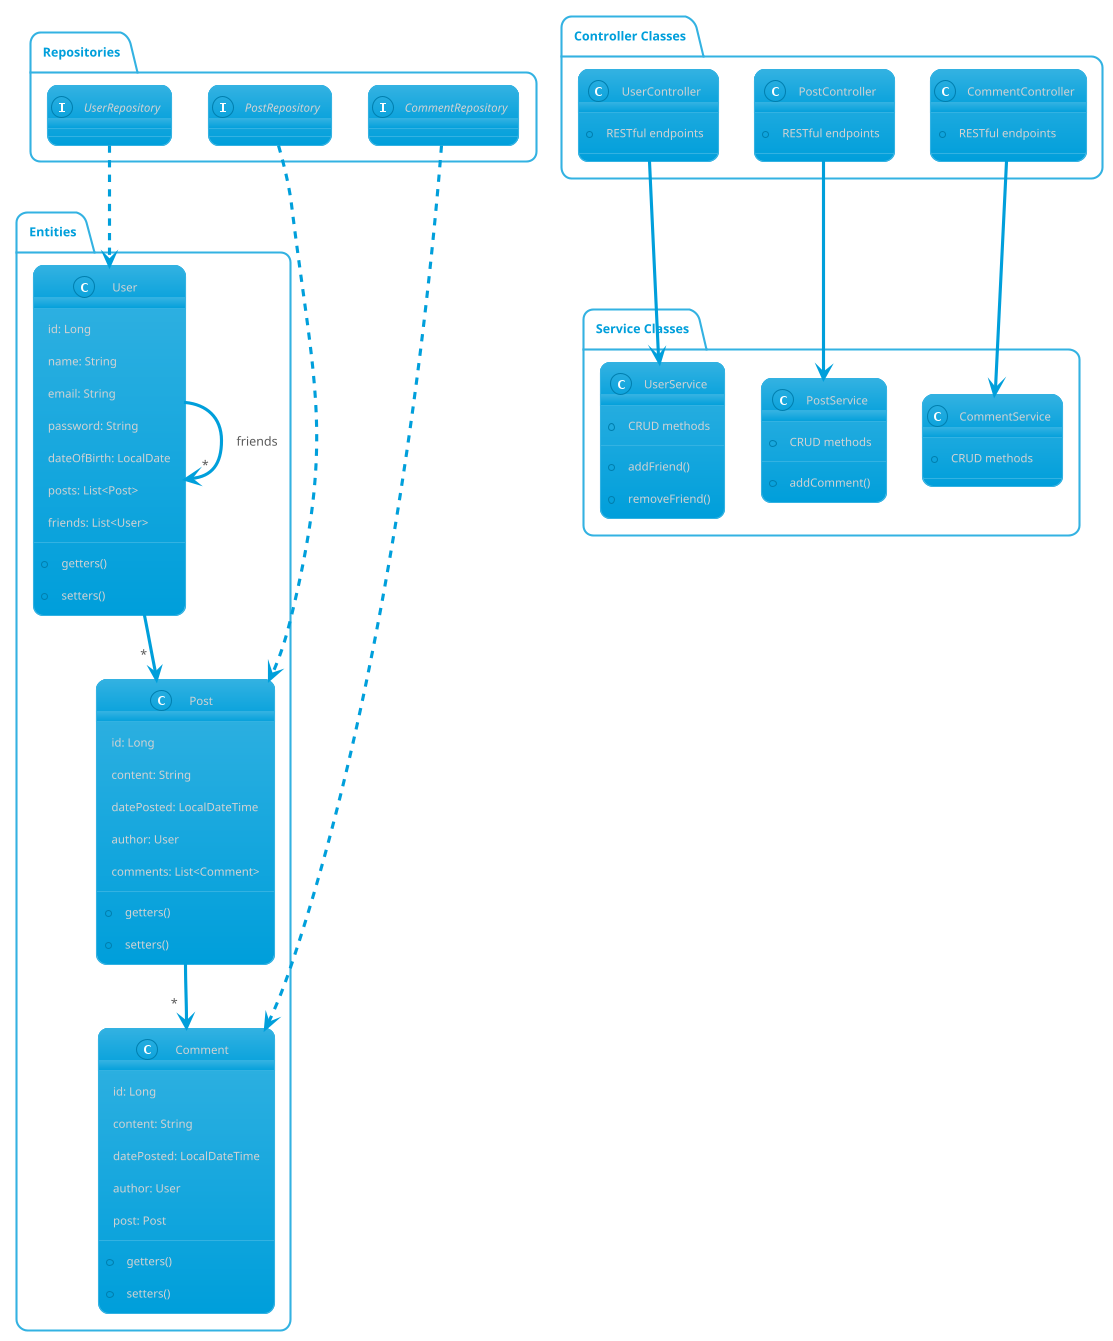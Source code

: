 @startuml
!theme bluegray

package "Entities" {
  class User {
    id: Long
    name: String
    email: String
    password: String
    dateOfBirth: LocalDate
    posts: List<Post>
    friends: List<User>
    +getters()
    +setters()
  }

  class Post {
    id: Long
    content: String
    datePosted: LocalDateTime
    author: User
    comments: List<Comment>
    +getters()
    +setters()
  }

  class Comment {
    id: Long
    content: String
    datePosted: LocalDateTime
    author: User
    post: Post
    +getters()
    +setters()
  }
}

package "Repositories" {
  interface UserRepository
  interface PostRepository
  interface CommentRepository
}

package "Service Classes" {
  class UserService {
    +CRUD methods
    +addFriend()
    +removeFriend()
  }

  class PostService {
    +CRUD methods
    +addComment()
  }

  class CommentService {
    +CRUD methods
  }
}

package "Controller Classes" {
  class UserController {
    +RESTful endpoints
  }

  class PostController {
    +RESTful endpoints
  }

  class CommentController {
    +RESTful endpoints
  }
}

User --> "*" Post
User --> "*" User: friends
Post --> "*" Comment
UserRepository ..> User
PostRepository ..> Post
CommentRepository ..> Comment
UserController --> UserService
PostController --> PostService
CommentController --> CommentService

@enduml
